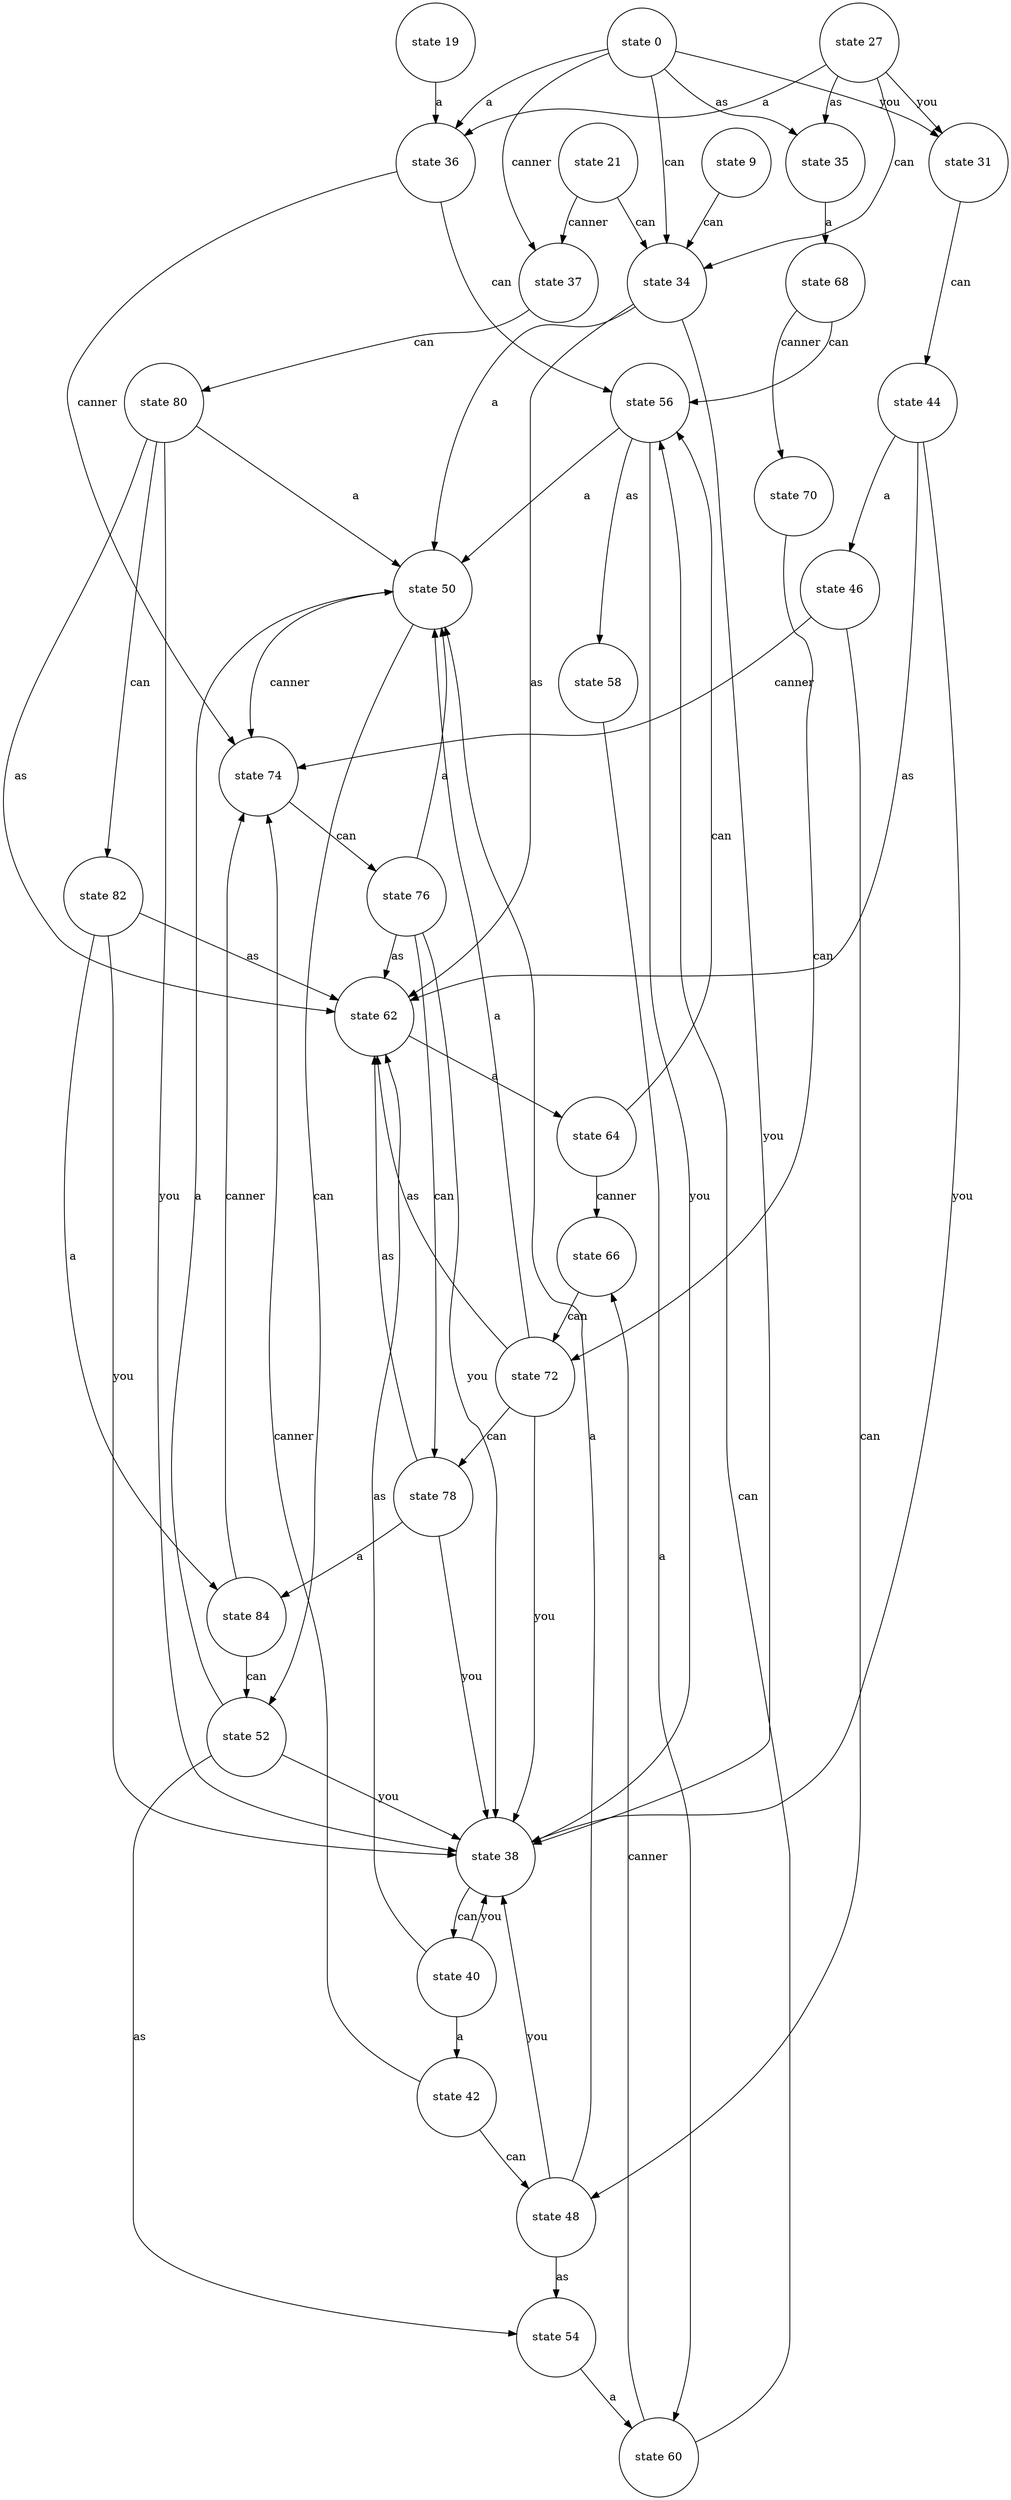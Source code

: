digraph abc{ 
node [shape = circle, ordering=out];"state 56" -> "state 50" [ label="a" ]; 
"state 56" -> "state 58" [ label="as" ]; 
"state 56" -> "state 38" [ label="you" ]; 
"state 78" -> "state 84" [ label="a" ]; 
"state 78" -> "state 62" [ label="as" ]; 
"state 78" -> "state 38" [ label="you" ]; 
"state 84" -> "state 74" [ label="canner" ]; 
"state 84" -> "state 52" [ label="can" ]; 
"state 66" -> "state 72" [ label="can" ]; 
"state 42" -> "state 74" [ label="canner" ]; 
"state 42" -> "state 48" [ label="can" ]; 
"state 21" -> "state 37" [ label="canner" ]; 
"state 21" -> "state 34" [ label="can" ]; 
"state 70" -> "state 72" [ label="can" ]; 
"state 9" -> "state 34" [ label="can" ]; 
"state 35" -> "state 68" [ label="a" ]; 
"state 38" -> "state 40" [ label="can" ]; 
"state 0" -> "state 36" [ label="a" ]; 
"state 0" -> "state 37" [ label="canner" ]; 
"state 0" -> "state 35" [ label="as" ]; 
"state 0" -> "state 34" [ label="can" ]; 
"state 0" -> "state 31" [ label="you" ]; 
"state 46" -> "state 74" [ label="canner" ]; 
"state 46" -> "state 48" [ label="can" ]; 
"state 52" -> "state 50" [ label="a" ]; 
"state 52" -> "state 54" [ label="as" ]; 
"state 52" -> "state 38" [ label="you" ]; 
"state 58" -> "state 60" [ label="a" ]; 
"state 50" -> "state 74" [ label="canner" ]; 
"state 50" -> "state 52" [ label="can" ]; 
"state 72" -> "state 50" [ label="a" ]; 
"state 72" -> "state 62" [ label="as" ]; 
"state 72" -> "state 78" [ label="can" ]; 
"state 72" -> "state 38" [ label="you" ]; 
"state 19" -> "state 36" [ label="a" ]; 
"state 36" -> "state 74" [ label="canner" ]; 
"state 36" -> "state 56" [ label="can" ]; 
"state 44" -> "state 46" [ label="a" ]; 
"state 44" -> "state 62" [ label="as" ]; 
"state 44" -> "state 38" [ label="you" ]; 
"state 74" -> "state 76" [ label="can" ]; 
"state 31" -> "state 44" [ label="can" ]; 
"state 80" -> "state 50" [ label="a" ]; 
"state 80" -> "state 62" [ label="as" ]; 
"state 80" -> "state 82" [ label="can" ]; 
"state 80" -> "state 38" [ label="you" ]; 
"state 40" -> "state 42" [ label="a" ]; 
"state 40" -> "state 62" [ label="as" ]; 
"state 40" -> "state 38" [ label="you" ]; 
"state 82" -> "state 84" [ label="a" ]; 
"state 82" -> "state 62" [ label="as" ]; 
"state 82" -> "state 38" [ label="you" ]; 
"state 54" -> "state 60" [ label="a" ]; 
"state 27" -> "state 36" [ label="a" ]; 
"state 27" -> "state 35" [ label="as" ]; 
"state 27" -> "state 34" [ label="can" ]; 
"state 27" -> "state 31" [ label="you" ]; 
"state 48" -> "state 50" [ label="a" ]; 
"state 48" -> "state 54" [ label="as" ]; 
"state 48" -> "state 38" [ label="you" ]; 
"state 34" -> "state 50" [ label="a" ]; 
"state 34" -> "state 62" [ label="as" ]; 
"state 34" -> "state 38" [ label="you" ]; 
"state 60" -> "state 66" [ label="canner" ]; 
"state 60" -> "state 56" [ label="can" ]; 
"state 62" -> "state 64" [ label="a" ]; 
"state 68" -> "state 70" [ label="canner" ]; 
"state 68" -> "state 56" [ label="can" ]; 
"state 64" -> "state 66" [ label="canner" ]; 
"state 64" -> "state 56" [ label="can" ]; 
"state 76" -> "state 50" [ label="a" ]; 
"state 76" -> "state 62" [ label="as" ]; 
"state 76" -> "state 78" [ label="can" ]; 
"state 76" -> "state 38" [ label="you" ]; 
"state 37" -> "state 80" [ label="can" ]; 
}